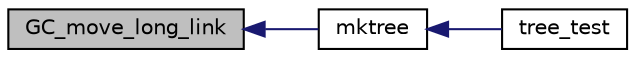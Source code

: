 digraph "GC_move_long_link"
{
  edge [fontname="Helvetica",fontsize="10",labelfontname="Helvetica",labelfontsize="10"];
  node [fontname="Helvetica",fontsize="10",shape=record];
  rankdir="LR";
  Node2540 [label="GC_move_long_link",height=0.2,width=0.4,color="black", fillcolor="grey75", style="filled", fontcolor="black"];
  Node2540 -> Node2541 [dir="back",color="midnightblue",fontsize="10",style="solid",fontname="Helvetica"];
  Node2541 [label="mktree",height=0.2,width=0.4,color="black", fillcolor="white", style="filled",URL="$d4/d12/3rd_party_2gc_2tests_2test_8c.html#a6963d5ff9c6b3becc684d9ee900bd55c"];
  Node2541 -> Node2542 [dir="back",color="midnightblue",fontsize="10",style="solid",fontname="Helvetica"];
  Node2542 [label="tree_test",height=0.2,width=0.4,color="black", fillcolor="white", style="filled",URL="$d4/d12/3rd_party_2gc_2tests_2test_8c.html#a23eb96959bc89a6be943bb305470a937"];
}
